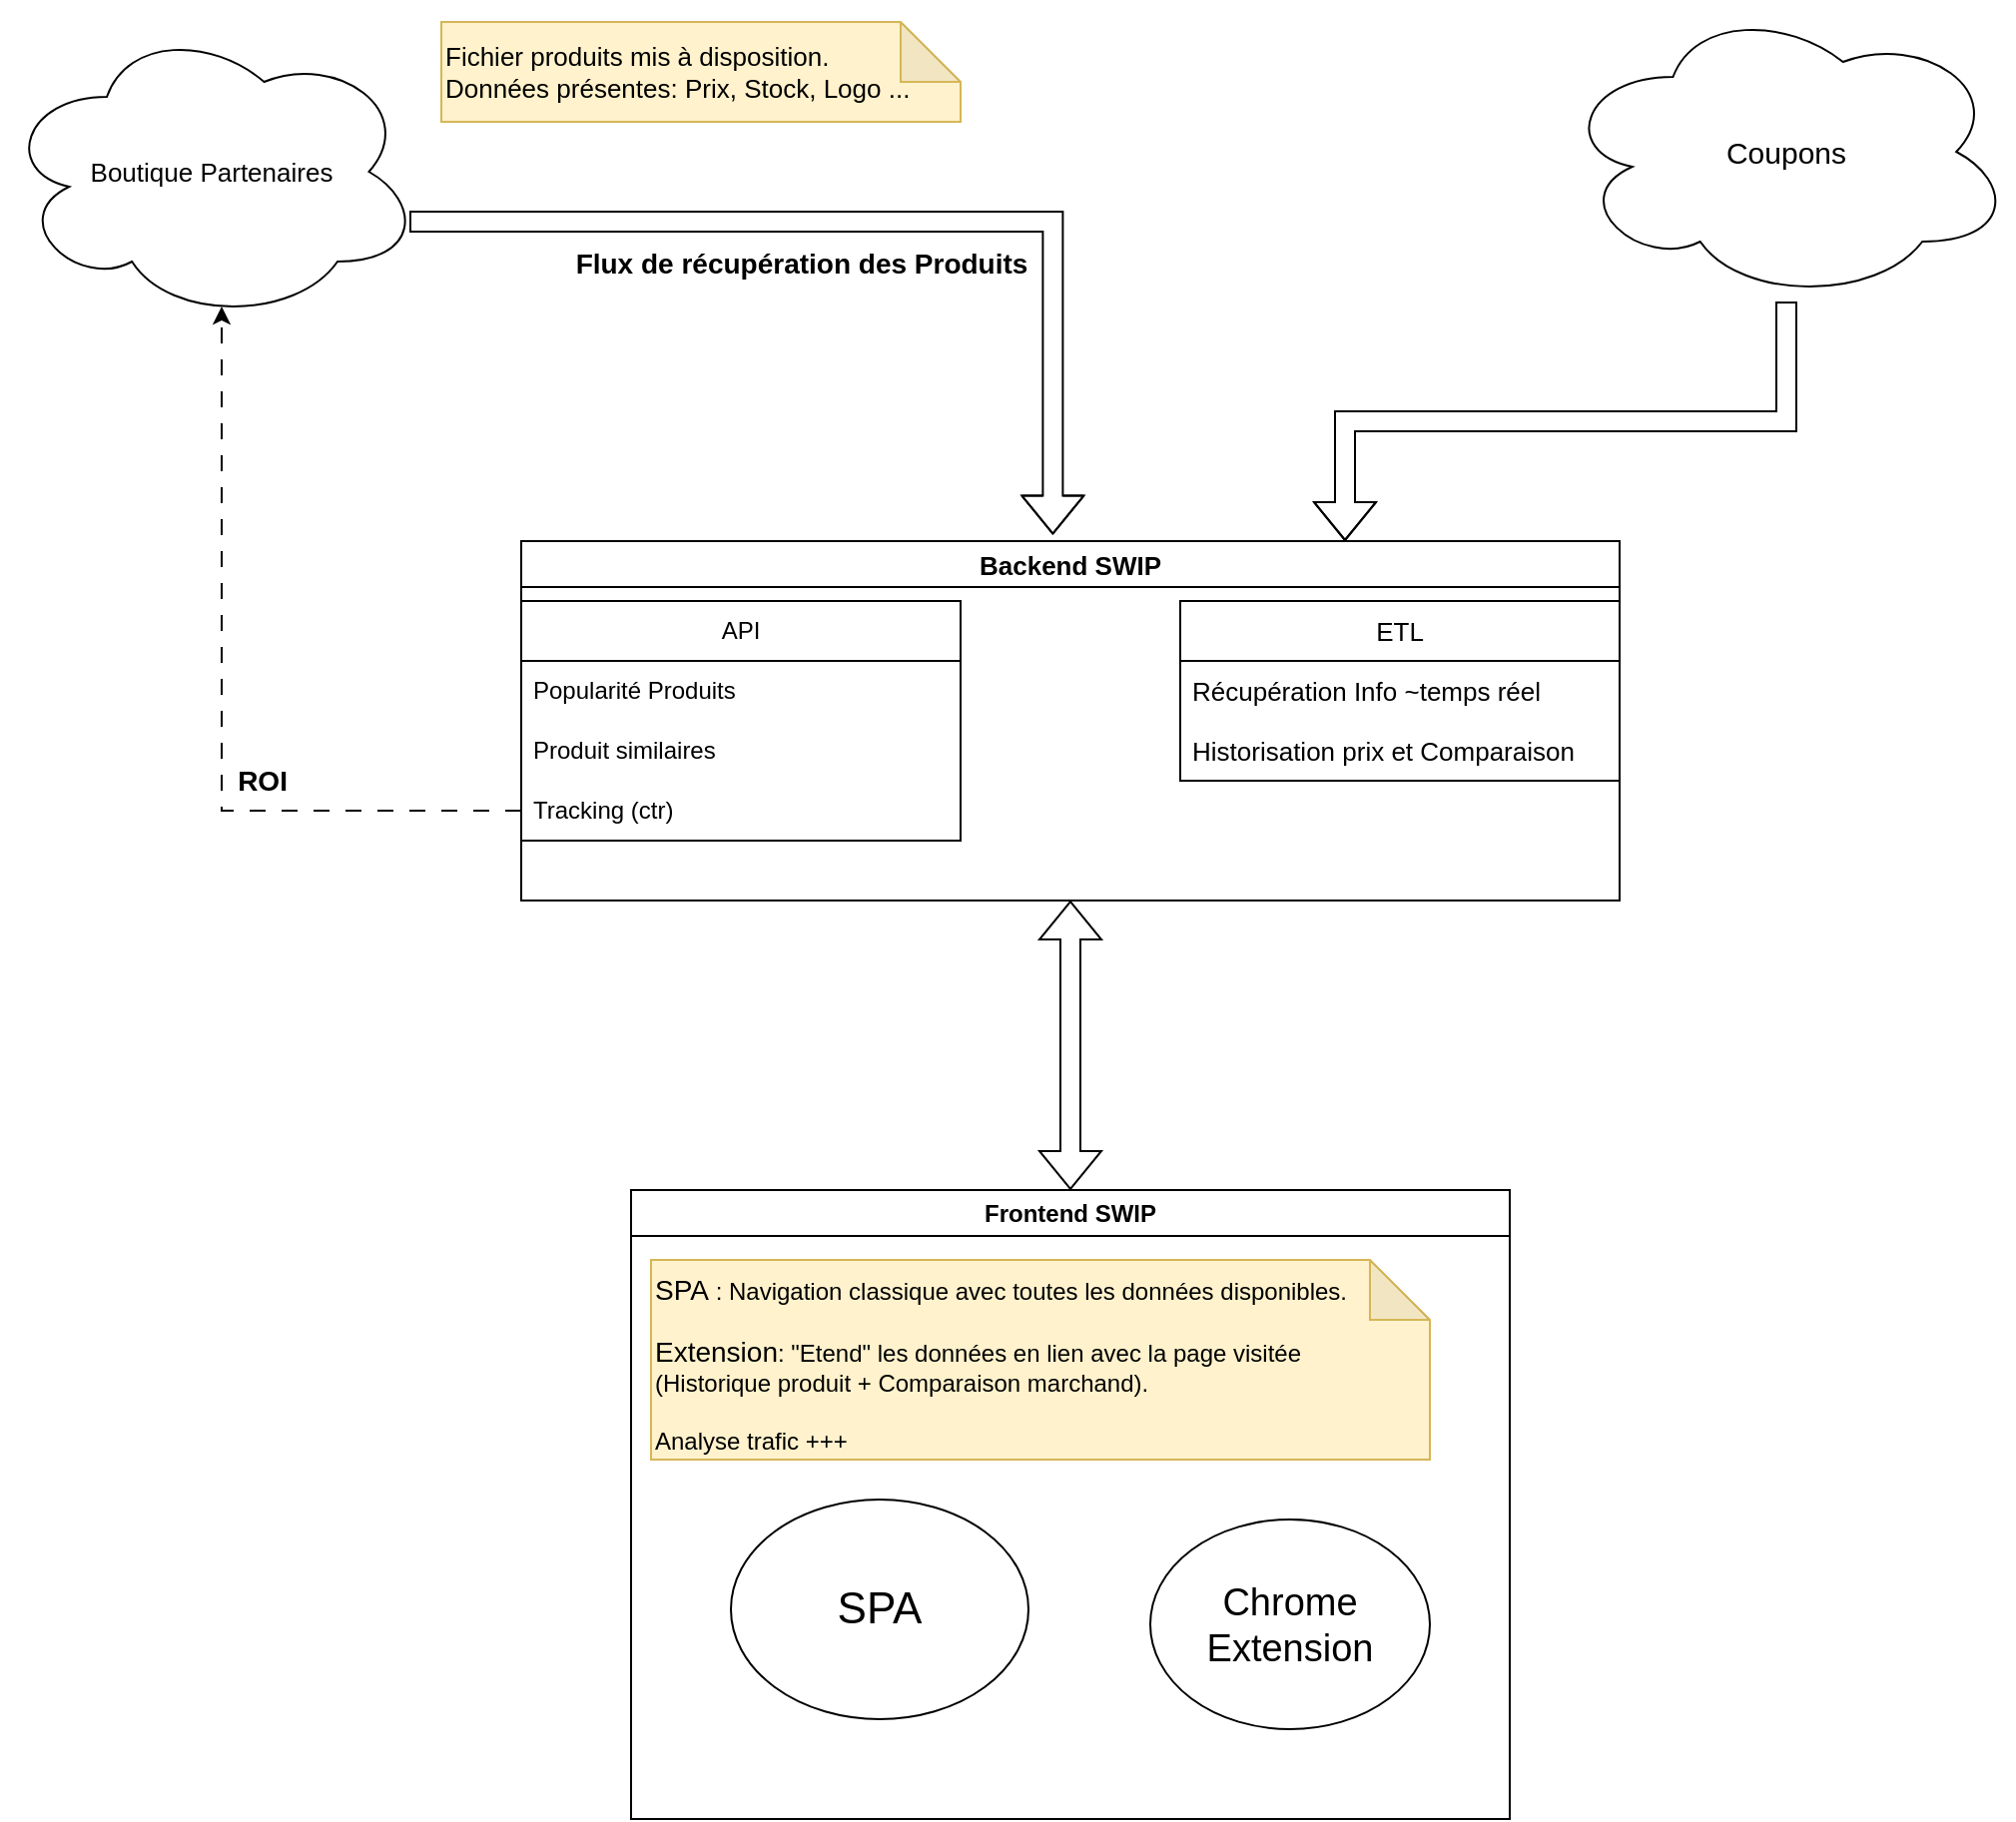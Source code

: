 <mxfile version="22.1.8" type="github">
  <diagram name="Page-1" id="YUkULjERK0X3Gxe00vvD">
    <mxGraphModel dx="1687" dy="2155" grid="1" gridSize="10" guides="1" tooltips="1" connect="1" arrows="1" fold="1" page="1" pageScale="1" pageWidth="827" pageHeight="1169" math="0" shadow="0">
      <root>
        <mxCell id="0" />
        <mxCell id="1" parent="0" />
        <mxCell id="CmCveuowge2aYoOE-A_b-7" style="edgeStyle=orthogonalEdgeStyle;rounded=0;orthogonalLoop=1;jettySize=auto;html=1;shape=flexArrow;fontSize=13;entryX=0.484;entryY=-0.018;entryDx=0;entryDy=0;entryPerimeter=0;" parent="1" source="CmCveuowge2aYoOE-A_b-1" target="CmCveuowge2aYoOE-A_b-11" edge="1">
          <mxGeometry relative="1" as="geometry">
            <mxPoint x="350" y="120" as="targetPoint" />
            <mxPoint x="224.996" y="100.059" as="sourcePoint" />
            <Array as="points">
              <mxPoint x="526" y="100" />
            </Array>
          </mxGeometry>
        </mxCell>
        <mxCell id="CmCveuowge2aYoOE-A_b-10" value="Flux de récupération des Produits" style="edgeLabel;html=1;align=center;verticalAlign=middle;resizable=0;points=[];fontSize=14;fontStyle=1" parent="CmCveuowge2aYoOE-A_b-7" vertex="1" connectable="0">
          <mxGeometry x="0.382" y="1" relative="1" as="geometry">
            <mxPoint x="-127" y="12" as="offset" />
          </mxGeometry>
        </mxCell>
        <mxCell id="CmCveuowge2aYoOE-A_b-1" value="Boutique Partenaires" style="ellipse;shape=cloud;whiteSpace=wrap;html=1;fontSize=13;" parent="1" vertex="1">
          <mxGeometry width="210" height="150" as="geometry" />
        </mxCell>
        <mxCell id="CmCveuowge2aYoOE-A_b-2" value="Fichier produits mis à disposition.&lt;br style=&quot;font-size: 13px;&quot;&gt;Données présentes: Prix, Stock, Logo ..." style="shape=note;whiteSpace=wrap;html=1;backgroundOutline=1;darkOpacity=0.05;align=left;fontSize=13;fillColor=#fff2cc;strokeColor=#d6b656;" parent="1" vertex="1">
          <mxGeometry x="220" width="260" height="50" as="geometry" />
        </mxCell>
        <mxCell id="CmCveuowge2aYoOE-A_b-11" value="Backend SWIP" style="swimlane;whiteSpace=wrap;html=1;fontSize=13;" parent="1" vertex="1">
          <mxGeometry x="260" y="260" width="550" height="180" as="geometry">
            <mxRectangle x="260" y="260" width="130" height="30" as="alternateBounds" />
          </mxGeometry>
        </mxCell>
        <mxCell id="CmCveuowge2aYoOE-A_b-13" value="ETL" style="swimlane;fontStyle=0;childLayout=stackLayout;horizontal=1;startSize=30;horizontalStack=0;resizeParent=1;resizeParentMax=0;resizeLast=0;collapsible=1;marginBottom=0;whiteSpace=wrap;html=1;fontSize=13;" parent="CmCveuowge2aYoOE-A_b-11" vertex="1">
          <mxGeometry x="330" y="30" width="220" height="90" as="geometry">
            <mxRectangle x="-30" y="420" width="90" height="30" as="alternateBounds" />
          </mxGeometry>
        </mxCell>
        <mxCell id="CmCveuowge2aYoOE-A_b-14" value="Récupération Info ~temps réel" style="text;strokeColor=none;fillColor=none;align=left;verticalAlign=middle;spacingLeft=4;spacingRight=4;overflow=hidden;points=[[0,0.5],[1,0.5]];portConstraint=eastwest;rotatable=0;whiteSpace=wrap;html=1;fontSize=13;" parent="CmCveuowge2aYoOE-A_b-13" vertex="1">
          <mxGeometry y="30" width="220" height="30" as="geometry" />
        </mxCell>
        <mxCell id="CmCveuowge2aYoOE-A_b-15" value="Historisation prix et Comparaison" style="text;strokeColor=none;fillColor=none;align=left;verticalAlign=middle;spacingLeft=4;spacingRight=4;overflow=hidden;points=[[0,0.5],[1,0.5]];portConstraint=eastwest;rotatable=0;whiteSpace=wrap;html=1;fontSize=13;" parent="CmCveuowge2aYoOE-A_b-13" vertex="1">
          <mxGeometry y="60" width="220" height="30" as="geometry" />
        </mxCell>
        <mxCell id="CmCveuowge2aYoOE-A_b-20" value="API" style="swimlane;fontStyle=0;childLayout=stackLayout;horizontal=1;startSize=30;horizontalStack=0;resizeParent=1;resizeParentMax=0;resizeLast=0;collapsible=1;marginBottom=0;whiteSpace=wrap;html=1;" parent="CmCveuowge2aYoOE-A_b-11" vertex="1">
          <mxGeometry y="30" width="220" height="120" as="geometry" />
        </mxCell>
        <mxCell id="CmCveuowge2aYoOE-A_b-21" value="Popularité Produits" style="text;strokeColor=none;fillColor=none;align=left;verticalAlign=middle;spacingLeft=4;spacingRight=4;overflow=hidden;points=[[0,0.5],[1,0.5]];portConstraint=eastwest;rotatable=0;whiteSpace=wrap;html=1;" parent="CmCveuowge2aYoOE-A_b-20" vertex="1">
          <mxGeometry y="30" width="220" height="30" as="geometry" />
        </mxCell>
        <mxCell id="CmCveuowge2aYoOE-A_b-26" value="Produit similaires" style="text;strokeColor=none;fillColor=none;align=left;verticalAlign=middle;spacingLeft=4;spacingRight=4;overflow=hidden;points=[[0,0.5],[1,0.5]];portConstraint=eastwest;rotatable=0;whiteSpace=wrap;html=1;" parent="CmCveuowge2aYoOE-A_b-20" vertex="1">
          <mxGeometry y="60" width="220" height="30" as="geometry" />
        </mxCell>
        <mxCell id="CmCveuowge2aYoOE-A_b-22" value="Tracking (ctr)" style="text;strokeColor=none;fillColor=none;align=left;verticalAlign=middle;spacingLeft=4;spacingRight=4;overflow=hidden;points=[[0,0.5],[1,0.5]];portConstraint=eastwest;rotatable=0;whiteSpace=wrap;html=1;" parent="CmCveuowge2aYoOE-A_b-20" vertex="1">
          <mxGeometry y="90" width="220" height="30" as="geometry" />
        </mxCell>
        <mxCell id="CmCveuowge2aYoOE-A_b-18" style="edgeStyle=orthogonalEdgeStyle;rounded=0;orthogonalLoop=1;jettySize=auto;html=1;entryX=0.55;entryY=0.95;entryDx=0;entryDy=0;entryPerimeter=0;dashed=1;dashPattern=8 8;fontSize=13;exitX=0;exitY=0.5;exitDx=0;exitDy=0;" parent="1" source="CmCveuowge2aYoOE-A_b-22" edge="1">
          <mxGeometry relative="1" as="geometry">
            <mxPoint x="694.5" y="380" as="sourcePoint" />
            <mxPoint x="110" y="142.5" as="targetPoint" />
            <Array as="points">
              <mxPoint x="110" y="395" />
            </Array>
          </mxGeometry>
        </mxCell>
        <mxCell id="CmCveuowge2aYoOE-A_b-19" value="ROI" style="edgeLabel;html=1;align=center;verticalAlign=middle;resizable=0;points=[];fontStyle=1;fontSize=14;" parent="CmCveuowge2aYoOE-A_b-18" vertex="1" connectable="0">
          <mxGeometry x="0.238" y="-3" relative="1" as="geometry">
            <mxPoint x="17" y="84" as="offset" />
          </mxGeometry>
        </mxCell>
        <mxCell id="CmCveuowge2aYoOE-A_b-38" style="rounded=0;orthogonalLoop=1;jettySize=auto;html=1;entryX=0.5;entryY=1;entryDx=0;entryDy=0;shape=flexArrow;endArrow=block;endFill=0;startArrow=block;" parent="1" source="CmCveuowge2aYoOE-A_b-24" target="CmCveuowge2aYoOE-A_b-11" edge="1">
          <mxGeometry relative="1" as="geometry" />
        </mxCell>
        <mxCell id="CmCveuowge2aYoOE-A_b-24" value="Frontend SWIP" style="swimlane;whiteSpace=wrap;html=1;" parent="1" vertex="1">
          <mxGeometry x="315" y="585" width="440" height="315" as="geometry">
            <mxRectangle x="225" y="520" width="130" height="30" as="alternateBounds" />
          </mxGeometry>
        </mxCell>
        <mxCell id="CmCveuowge2aYoOE-A_b-33" value="SPA" style="ellipse;whiteSpace=wrap;html=1;fontSize=22;" parent="CmCveuowge2aYoOE-A_b-24" vertex="1">
          <mxGeometry x="50" y="155" width="149" height="110" as="geometry" />
        </mxCell>
        <mxCell id="CmCveuowge2aYoOE-A_b-34" value="Chrome Extension" style="ellipse;whiteSpace=wrap;html=1;fontSize=19;" parent="CmCveuowge2aYoOE-A_b-24" vertex="1">
          <mxGeometry x="260" y="165" width="140" height="105" as="geometry" />
        </mxCell>
        <mxCell id="CmCveuowge2aYoOE-A_b-41" value="&lt;font style=&quot;font-size: 14px;&quot;&gt;SPA&lt;/font&gt; : Navigation classique avec toutes les données disponibles.&lt;br&gt;&lt;br&gt;&lt;font style=&quot;font-size: 14px;&quot;&gt;Extension&lt;/font&gt;: &quot;Etend&quot; les données en lien avec la page visitée &lt;br&gt;&lt;div style=&quot;text-align: justify;&quot;&gt;&lt;span style=&quot;background-color: initial;&quot;&gt;(Historique produit + Comparaison marchand).&lt;/span&gt;&lt;/div&gt;&lt;br&gt;Analyse trafic +++" style="shape=note;whiteSpace=wrap;html=1;backgroundOutline=1;darkOpacity=0.05;verticalAlign=top;spacingLeft=0;align=left;spacingRight=-32;fillColor=#fff2cc;strokeColor=#d6b656;" parent="CmCveuowge2aYoOE-A_b-24" vertex="1">
          <mxGeometry x="10" y="35" width="390" height="100" as="geometry" />
        </mxCell>
        <mxCell id="CmCveuowge2aYoOE-A_b-40" style="edgeStyle=orthogonalEdgeStyle;rounded=0;orthogonalLoop=1;jettySize=auto;html=1;entryX=0.75;entryY=0;entryDx=0;entryDy=0;shape=flexArrow;" parent="1" source="CmCveuowge2aYoOE-A_b-39" target="CmCveuowge2aYoOE-A_b-11" edge="1">
          <mxGeometry relative="1" as="geometry" />
        </mxCell>
        <mxCell id="CmCveuowge2aYoOE-A_b-39" value="&lt;font style=&quot;font-size: 15px;&quot;&gt;Coupons&lt;/font&gt;" style="ellipse;shape=cloud;whiteSpace=wrap;html=1;fontSize=13;" parent="1" vertex="1">
          <mxGeometry x="780" y="-10" width="227" height="150" as="geometry" />
        </mxCell>
      </root>
    </mxGraphModel>
  </diagram>
</mxfile>
